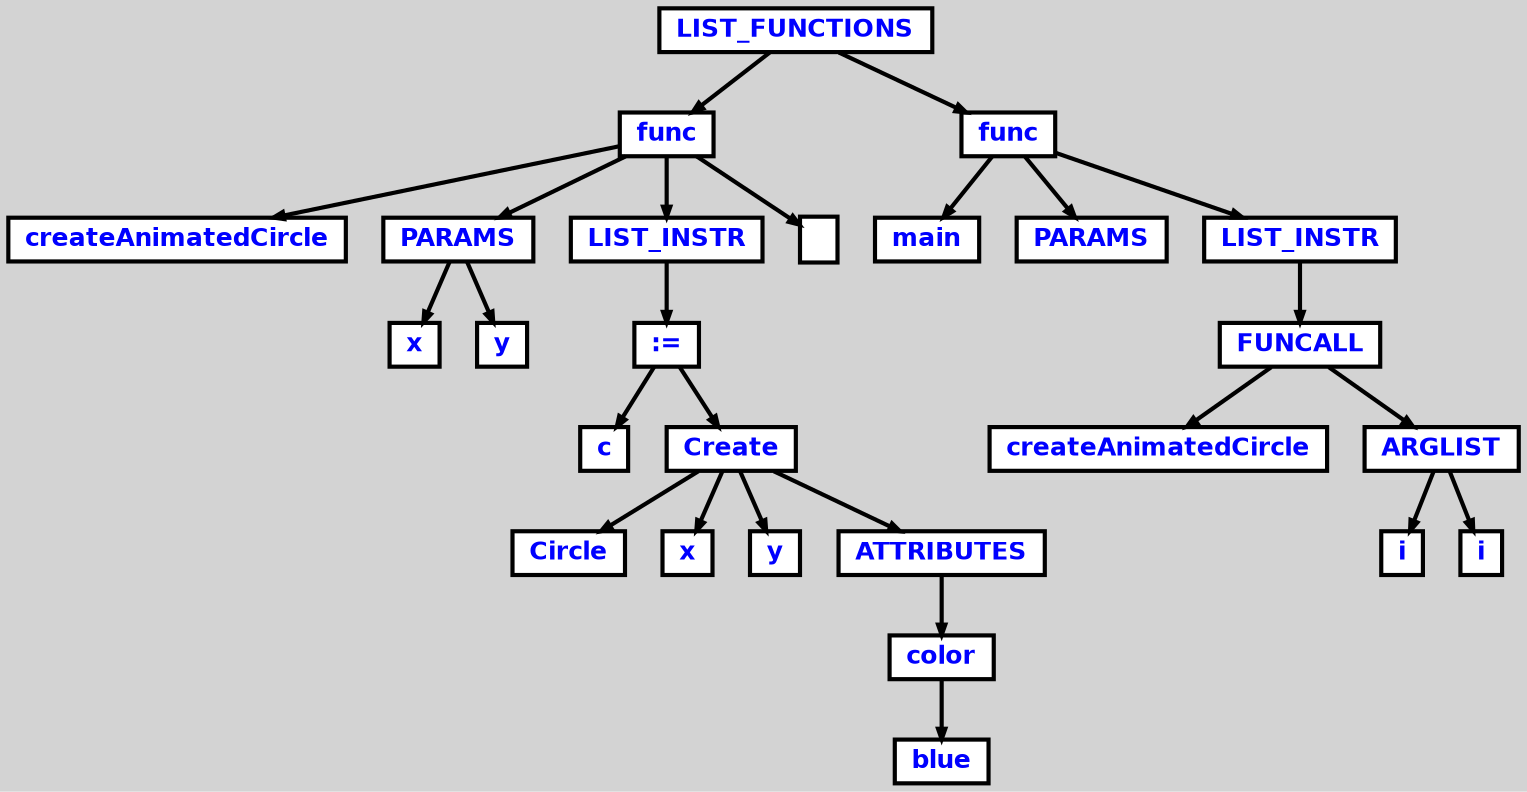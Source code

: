 digraph {

	ordering=out;
	ranksep=.4;
	bgcolor="lightgrey"; node [shape=box, fixedsize=false, fontsize=12, fontname="Helvetica-bold", fontcolor="blue"
		width=.25, height=.25, color="black", fillcolor="white", style="filled, solid, bold"];
	edge [arrowsize=.5, color="black", style="bold"]

  n0 [label="LIST_FUNCTIONS"];
  n1 [label="func"];
  n1 [label="func"];
  n2 [label="createAnimatedCircle"];
  n3 [label="PARAMS"];
  n3 [label="PARAMS"];
  n4 [label="x"];
  n5 [label="y"];
  n6 [label="LIST_INSTR"];
  n6 [label="LIST_INSTR"];
  n7 [label=":="];
  n7 [label=":="];
  n8 [label="c"];
  n9 [label="Create"];
  n9 [label="Create"];
  n10 [label="Circle"];
  n11 [label="x"];
  n12 [label="y"];
  n13 [label="ATTRIBUTES"];
  n13 [label="ATTRIBUTES"];
  n14 [label="color"];
  n14 [label="color"];
  n15 [label="blue"];
  n16 [label="\n"];
  n17 [label="func"];
  n17 [label="func"];
  n18 [label="main"];
  n19 [label="PARAMS"];
  n20 [label="LIST_INSTR"];
  n20 [label="LIST_INSTR"];
  n21 [label="FUNCALL"];
  n21 [label="FUNCALL"];
  n22 [label="createAnimatedCircle"];
  n23 [label="ARGLIST"];
  n23 [label="ARGLIST"];
  n24 [label="i"];
  n25 [label="i"];

  n0 -> n1 // "LIST_FUNCTIONS" -> "func"
  n1 -> n2 // "func" -> "createAnimatedCircle"
  n1 -> n3 // "func" -> "PARAMS"
  n3 -> n4 // "PARAMS" -> "x"
  n3 -> n5 // "PARAMS" -> "y"
  n1 -> n6 // "func" -> "LIST_INSTR"
  n6 -> n7 // "LIST_INSTR" -> ":="
  n7 -> n8 // ":=" -> "c"
  n7 -> n9 // ":=" -> "Create"
  n9 -> n10 // "Create" -> "Circle"
  n9 -> n11 // "Create" -> "x"
  n9 -> n12 // "Create" -> "y"
  n9 -> n13 // "Create" -> "ATTRIBUTES"
  n13 -> n14 // "ATTRIBUTES" -> "color"
  n14 -> n15 // "color" -> "blue"
  n1 -> n16 // "func" -> "\n"
  n0 -> n17 // "LIST_FUNCTIONS" -> "func"
  n17 -> n18 // "func" -> "main"
  n17 -> n19 // "func" -> "PARAMS"
  n17 -> n20 // "func" -> "LIST_INSTR"
  n20 -> n21 // "LIST_INSTR" -> "FUNCALL"
  n21 -> n22 // "FUNCALL" -> "createAnimatedCircle"
  n21 -> n23 // "FUNCALL" -> "ARGLIST"
  n23 -> n24 // "ARGLIST" -> "i"
  n23 -> n25 // "ARGLIST" -> "i"

}
